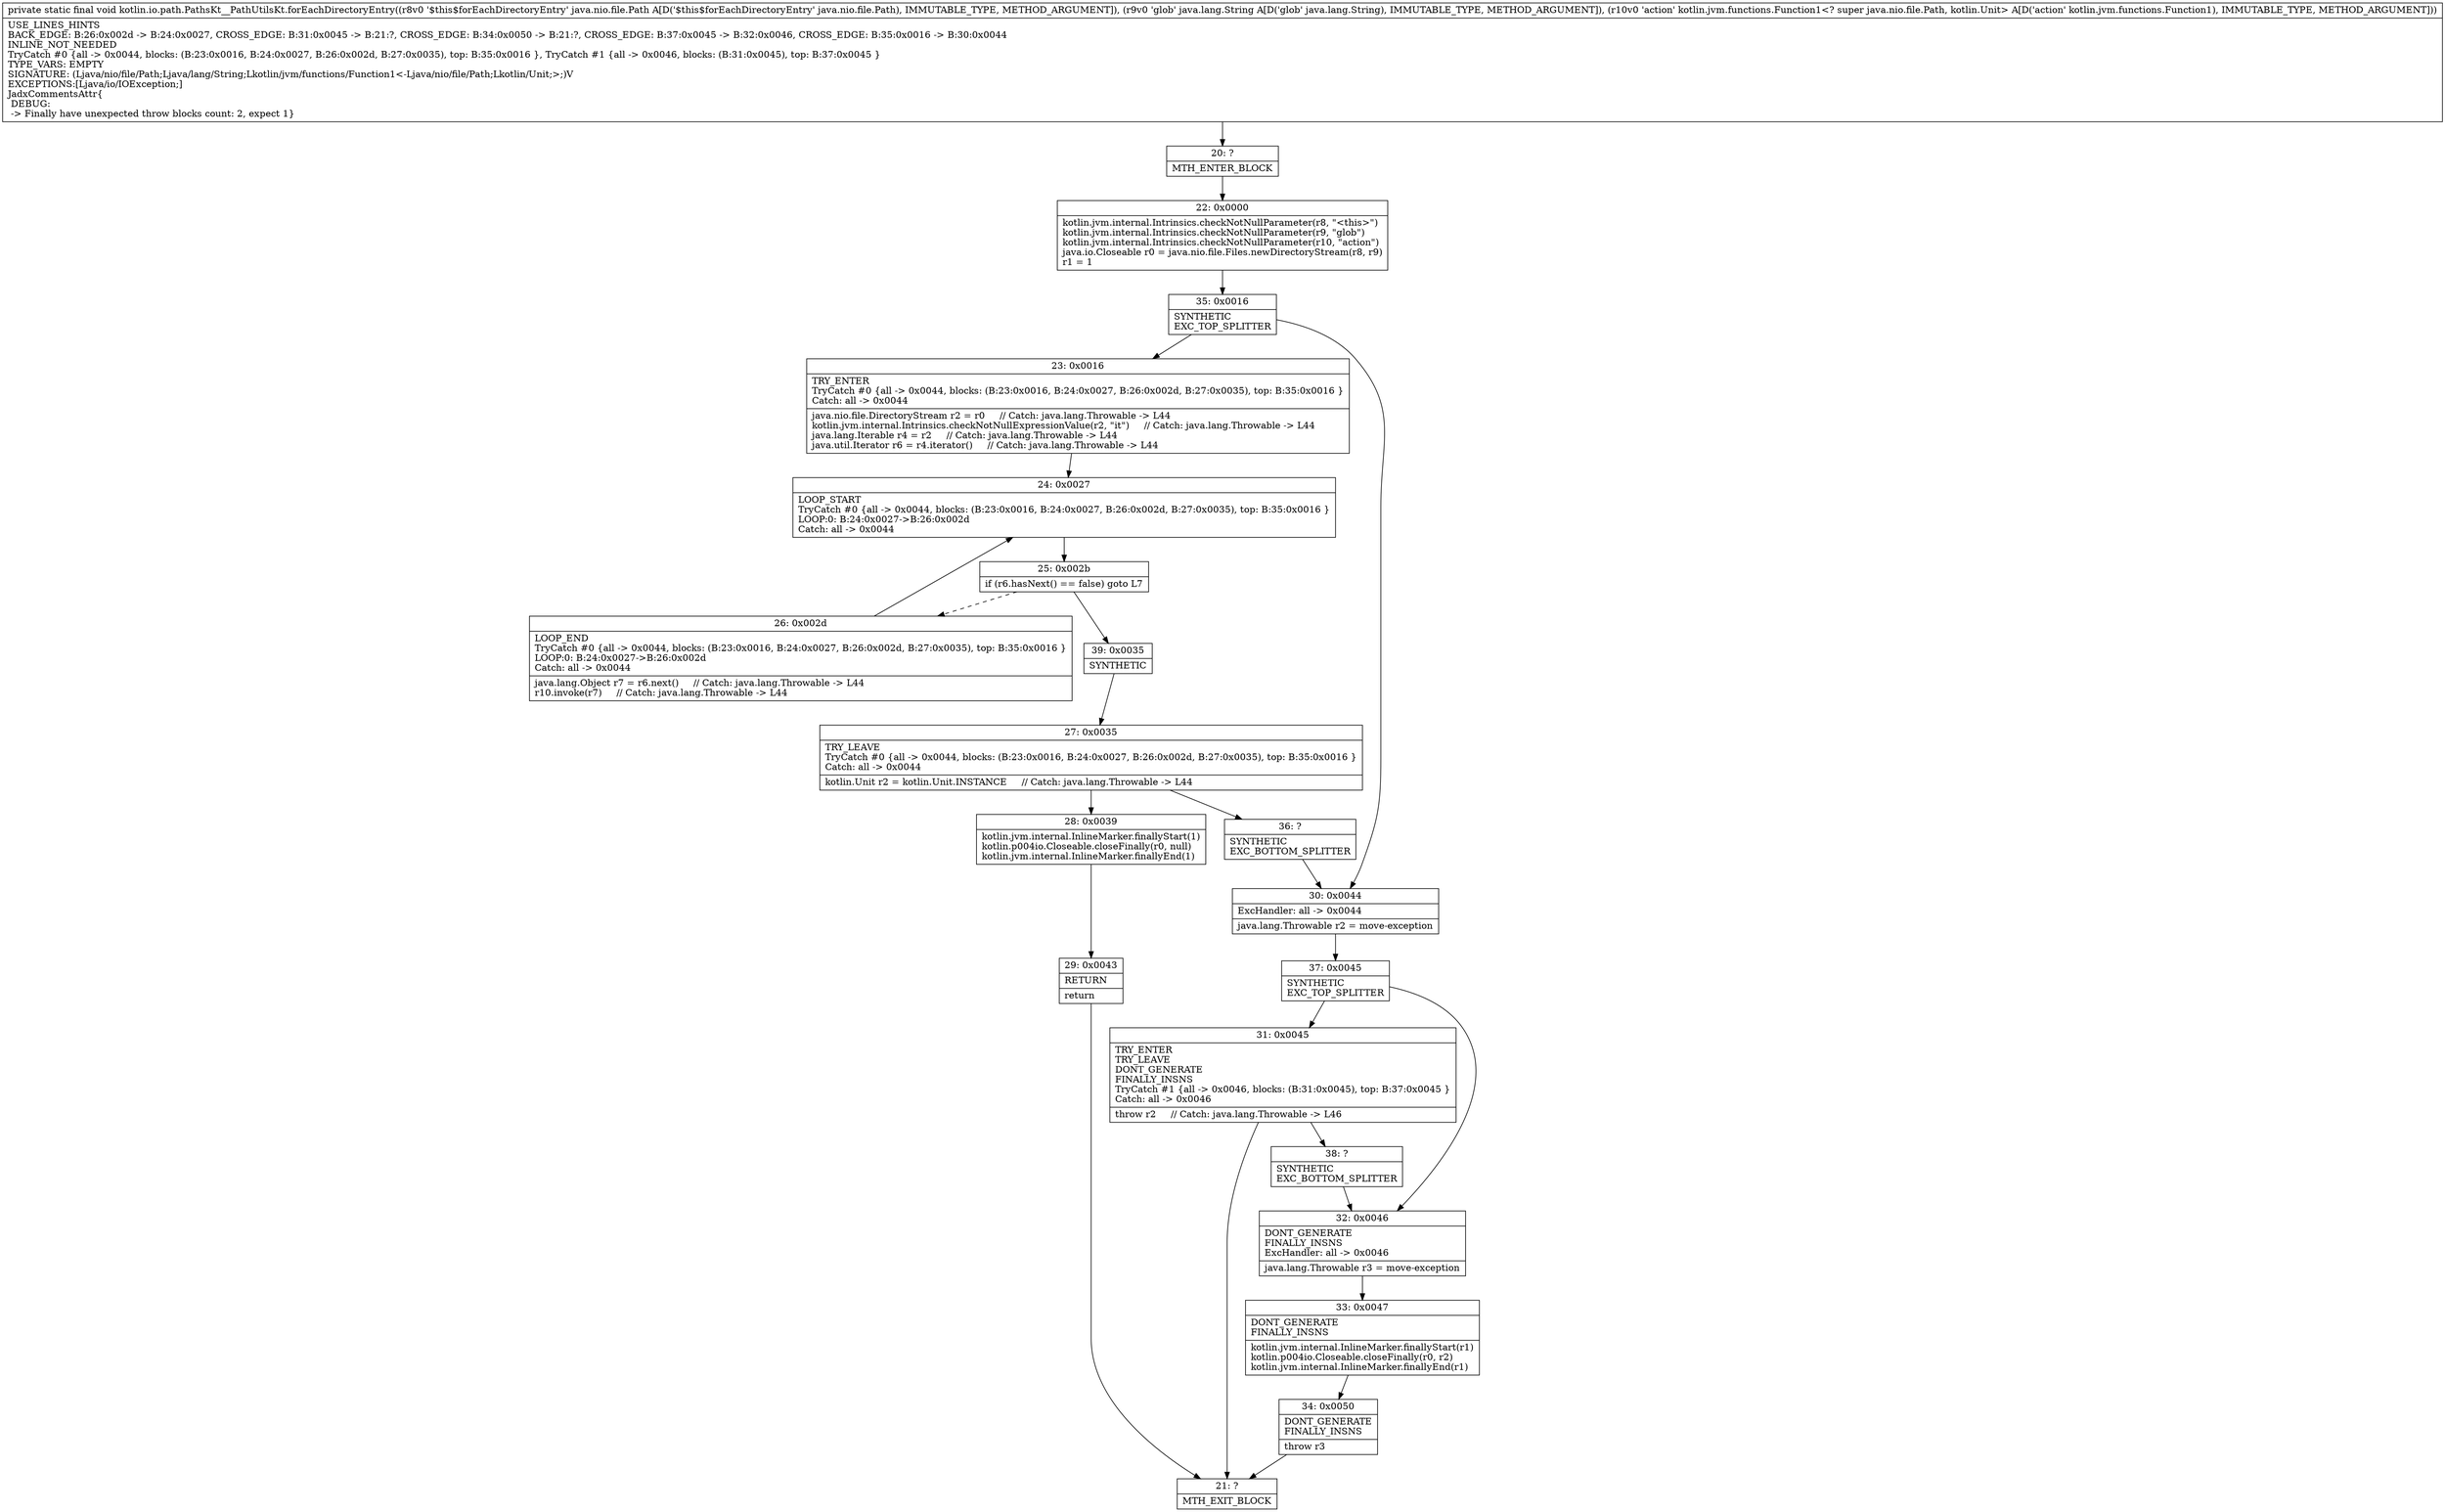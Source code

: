 digraph "CFG forkotlin.io.path.PathsKt__PathUtilsKt.forEachDirectoryEntry(Ljava\/nio\/file\/Path;Ljava\/lang\/String;Lkotlin\/jvm\/functions\/Function1;)V" {
Node_20 [shape=record,label="{20\:\ ?|MTH_ENTER_BLOCK\l}"];
Node_22 [shape=record,label="{22\:\ 0x0000|kotlin.jvm.internal.Intrinsics.checkNotNullParameter(r8, \"\<this\>\")\lkotlin.jvm.internal.Intrinsics.checkNotNullParameter(r9, \"glob\")\lkotlin.jvm.internal.Intrinsics.checkNotNullParameter(r10, \"action\")\ljava.io.Closeable r0 = java.nio.file.Files.newDirectoryStream(r8, r9)\lr1 = 1\l}"];
Node_35 [shape=record,label="{35\:\ 0x0016|SYNTHETIC\lEXC_TOP_SPLITTER\l}"];
Node_23 [shape=record,label="{23\:\ 0x0016|TRY_ENTER\lTryCatch #0 \{all \-\> 0x0044, blocks: (B:23:0x0016, B:24:0x0027, B:26:0x002d, B:27:0x0035), top: B:35:0x0016 \}\lCatch: all \-\> 0x0044\l|java.nio.file.DirectoryStream r2 = r0     \/\/ Catch: java.lang.Throwable \-\> L44\lkotlin.jvm.internal.Intrinsics.checkNotNullExpressionValue(r2, \"it\")     \/\/ Catch: java.lang.Throwable \-\> L44\ljava.lang.Iterable r4 = r2     \/\/ Catch: java.lang.Throwable \-\> L44\ljava.util.Iterator r6 = r4.iterator()     \/\/ Catch: java.lang.Throwable \-\> L44\l}"];
Node_24 [shape=record,label="{24\:\ 0x0027|LOOP_START\lTryCatch #0 \{all \-\> 0x0044, blocks: (B:23:0x0016, B:24:0x0027, B:26:0x002d, B:27:0x0035), top: B:35:0x0016 \}\lLOOP:0: B:24:0x0027\-\>B:26:0x002d\lCatch: all \-\> 0x0044\l}"];
Node_25 [shape=record,label="{25\:\ 0x002b|if (r6.hasNext() == false) goto L7\l}"];
Node_26 [shape=record,label="{26\:\ 0x002d|LOOP_END\lTryCatch #0 \{all \-\> 0x0044, blocks: (B:23:0x0016, B:24:0x0027, B:26:0x002d, B:27:0x0035), top: B:35:0x0016 \}\lLOOP:0: B:24:0x0027\-\>B:26:0x002d\lCatch: all \-\> 0x0044\l|java.lang.Object r7 = r6.next()     \/\/ Catch: java.lang.Throwable \-\> L44\lr10.invoke(r7)     \/\/ Catch: java.lang.Throwable \-\> L44\l}"];
Node_39 [shape=record,label="{39\:\ 0x0035|SYNTHETIC\l}"];
Node_27 [shape=record,label="{27\:\ 0x0035|TRY_LEAVE\lTryCatch #0 \{all \-\> 0x0044, blocks: (B:23:0x0016, B:24:0x0027, B:26:0x002d, B:27:0x0035), top: B:35:0x0016 \}\lCatch: all \-\> 0x0044\l|kotlin.Unit r2 = kotlin.Unit.INSTANCE     \/\/ Catch: java.lang.Throwable \-\> L44\l}"];
Node_28 [shape=record,label="{28\:\ 0x0039|kotlin.jvm.internal.InlineMarker.finallyStart(1)\lkotlin.p004io.Closeable.closeFinally(r0, null)\lkotlin.jvm.internal.InlineMarker.finallyEnd(1)\l}"];
Node_29 [shape=record,label="{29\:\ 0x0043|RETURN\l|return\l}"];
Node_21 [shape=record,label="{21\:\ ?|MTH_EXIT_BLOCK\l}"];
Node_36 [shape=record,label="{36\:\ ?|SYNTHETIC\lEXC_BOTTOM_SPLITTER\l}"];
Node_30 [shape=record,label="{30\:\ 0x0044|ExcHandler: all \-\> 0x0044\l|java.lang.Throwable r2 = move\-exception\l}"];
Node_37 [shape=record,label="{37\:\ 0x0045|SYNTHETIC\lEXC_TOP_SPLITTER\l}"];
Node_31 [shape=record,label="{31\:\ 0x0045|TRY_ENTER\lTRY_LEAVE\lDONT_GENERATE\lFINALLY_INSNS\lTryCatch #1 \{all \-\> 0x0046, blocks: (B:31:0x0045), top: B:37:0x0045 \}\lCatch: all \-\> 0x0046\l|throw r2     \/\/ Catch: java.lang.Throwable \-\> L46\l}"];
Node_38 [shape=record,label="{38\:\ ?|SYNTHETIC\lEXC_BOTTOM_SPLITTER\l}"];
Node_32 [shape=record,label="{32\:\ 0x0046|DONT_GENERATE\lFINALLY_INSNS\lExcHandler: all \-\> 0x0046\l|java.lang.Throwable r3 = move\-exception\l}"];
Node_33 [shape=record,label="{33\:\ 0x0047|DONT_GENERATE\lFINALLY_INSNS\l|kotlin.jvm.internal.InlineMarker.finallyStart(r1)\lkotlin.p004io.Closeable.closeFinally(r0, r2)\lkotlin.jvm.internal.InlineMarker.finallyEnd(r1)\l}"];
Node_34 [shape=record,label="{34\:\ 0x0050|DONT_GENERATE\lFINALLY_INSNS\l|throw r3\l}"];
MethodNode[shape=record,label="{private static final void kotlin.io.path.PathsKt__PathUtilsKt.forEachDirectoryEntry((r8v0 '$this$forEachDirectoryEntry' java.nio.file.Path A[D('$this$forEachDirectoryEntry' java.nio.file.Path), IMMUTABLE_TYPE, METHOD_ARGUMENT]), (r9v0 'glob' java.lang.String A[D('glob' java.lang.String), IMMUTABLE_TYPE, METHOD_ARGUMENT]), (r10v0 'action' kotlin.jvm.functions.Function1\<? super java.nio.file.Path, kotlin.Unit\> A[D('action' kotlin.jvm.functions.Function1), IMMUTABLE_TYPE, METHOD_ARGUMENT]))  | USE_LINES_HINTS\lBACK_EDGE: B:26:0x002d \-\> B:24:0x0027, CROSS_EDGE: B:31:0x0045 \-\> B:21:?, CROSS_EDGE: B:34:0x0050 \-\> B:21:?, CROSS_EDGE: B:37:0x0045 \-\> B:32:0x0046, CROSS_EDGE: B:35:0x0016 \-\> B:30:0x0044\lINLINE_NOT_NEEDED\lTryCatch #0 \{all \-\> 0x0044, blocks: (B:23:0x0016, B:24:0x0027, B:26:0x002d, B:27:0x0035), top: B:35:0x0016 \}, TryCatch #1 \{all \-\> 0x0046, blocks: (B:31:0x0045), top: B:37:0x0045 \}\lTYPE_VARS: EMPTY\lSIGNATURE: (Ljava\/nio\/file\/Path;Ljava\/lang\/String;Lkotlin\/jvm\/functions\/Function1\<\-Ljava\/nio\/file\/Path;Lkotlin\/Unit;\>;)V\lEXCEPTIONS:[Ljava\/io\/IOException;]\lJadxCommentsAttr\{\l DEBUG: \l \-\> Finally have unexpected throw blocks count: 2, expect 1\}\l}"];
MethodNode -> Node_20;Node_20 -> Node_22;
Node_22 -> Node_35;
Node_35 -> Node_23;
Node_35 -> Node_30;
Node_23 -> Node_24;
Node_24 -> Node_25;
Node_25 -> Node_26[style=dashed];
Node_25 -> Node_39;
Node_26 -> Node_24;
Node_39 -> Node_27;
Node_27 -> Node_28;
Node_27 -> Node_36;
Node_28 -> Node_29;
Node_29 -> Node_21;
Node_36 -> Node_30;
Node_30 -> Node_37;
Node_37 -> Node_31;
Node_37 -> Node_32;
Node_31 -> Node_21;
Node_31 -> Node_38;
Node_38 -> Node_32;
Node_32 -> Node_33;
Node_33 -> Node_34;
Node_34 -> Node_21;
}

